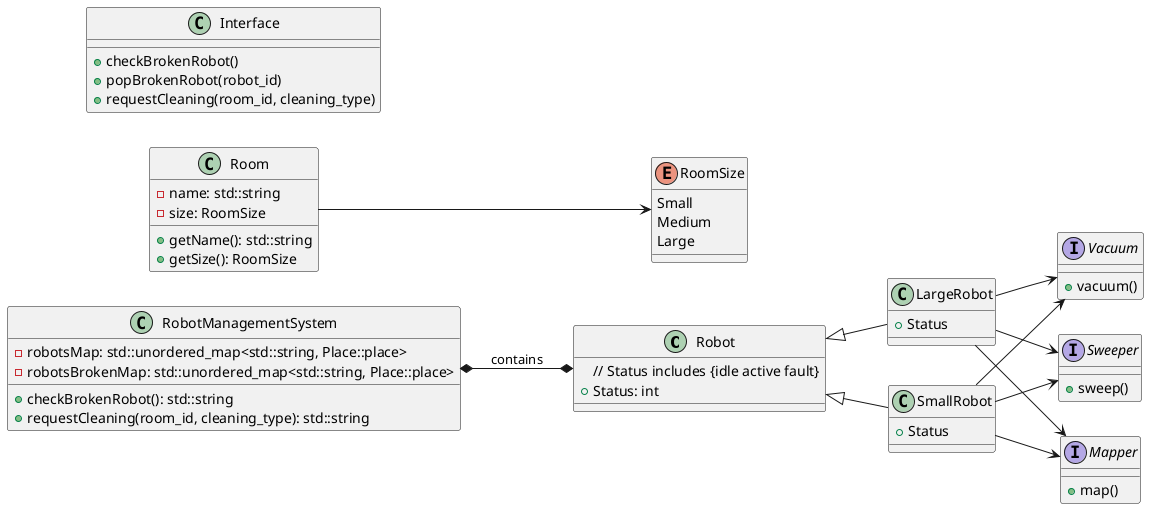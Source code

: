 @startuml
left to right direction
class Robot {
// Status includes {idle active fault}
    +Status: int
}

class SmallRobot {
    +Status
}

class LargeRobot {
    +Status
}

interface Sweeper {
    +sweep()
}

interface Vacuum {
    +vacuum()
}

interface Mapper {
    +map()
}

class Room {
    - name: std::string
    - size: RoomSize
    + getName(): std::string
    + getSize(): RoomSize
}

enum RoomSize {
  Small 
  Medium
  Large 
}

' class Room {
'     - size: room_size {small, median, large}
'     + room_name: string
'     + getName(): std::string
'     + getSize(): std::string
' }

' class SmallRoom {
'     +Size: 0
' }
' class MedianRoom {
'     +Size: 1
' }
' class LargeRoom {
'     +Size: 2
' }

class Interface {
  + checkBrokenRobot()
  + popBrokenRobot(robot_id)
  + requestCleaning(room_id, cleaning_type)
}

class RobotManagementSystem {
  - robotsMap: std::unordered_map<std::string, Place::place>
  - robotsBrokenMap: std::unordered_map<std::string, Place::place>
  + checkBrokenRobot(): std::string
  + requestCleaning(room_id, cleaning_type): std::string
}


Robot <|-- SmallRobot
Robot <|-- LargeRobot

SmallRobot --> Sweeper
SmallRobot --> Vacuum
SmallRobot --> Mapper

LargeRobot --> Sweeper
LargeRobot --> Vacuum
LargeRobot --> Mapper

Room --> RoomSize
RobotManagementSystem *--* Robot : contains
@enduml